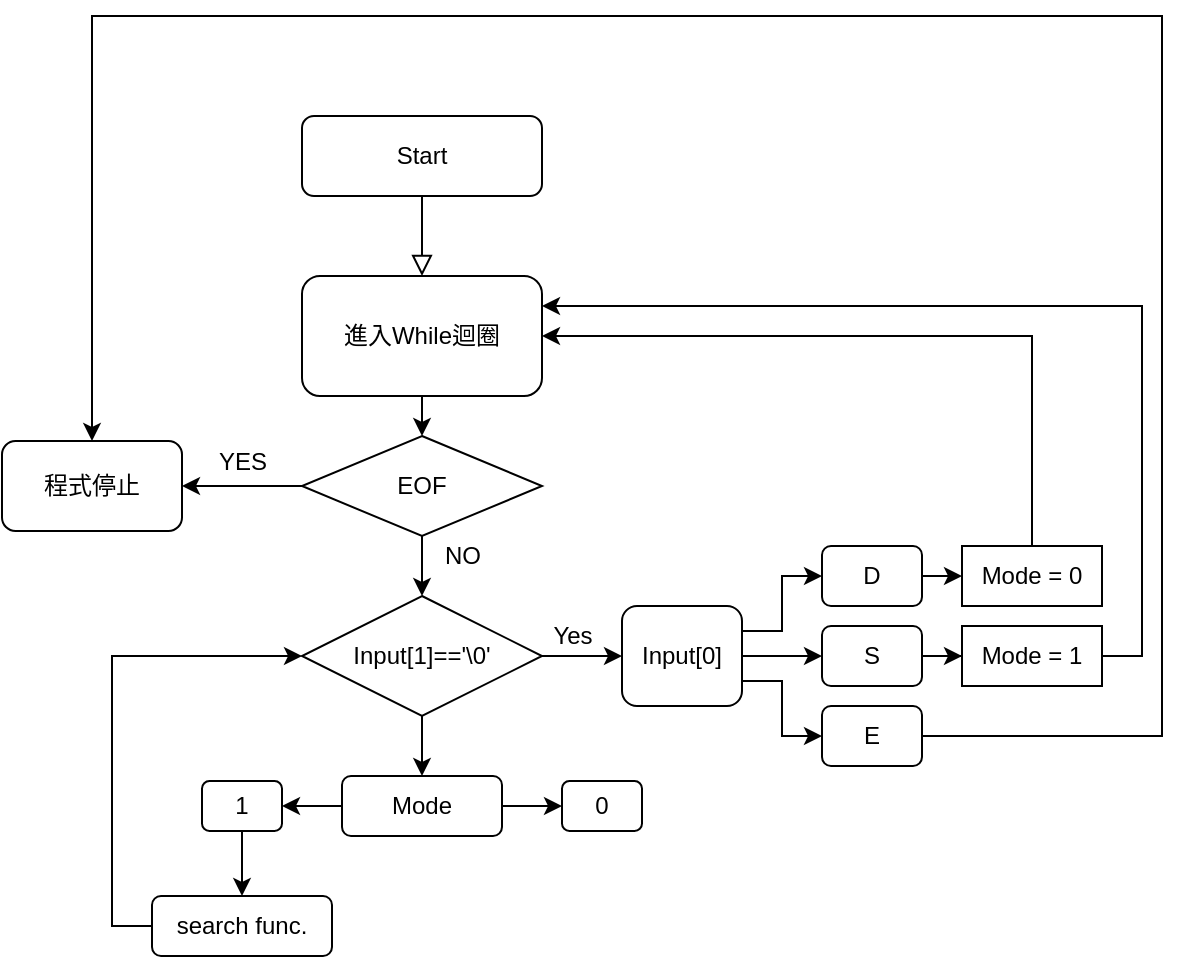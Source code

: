 <mxfile version="13.9.8" type="github">
  <diagram id="C5RBs43oDa-KdzZeNtuy" name="Page-1">
    <mxGraphModel dx="420" dy="599" grid="1" gridSize="10" guides="1" tooltips="1" connect="1" arrows="1" fold="1" page="1" pageScale="1" pageWidth="827" pageHeight="1169" math="0" shadow="0">
      <root>
        <mxCell id="WIyWlLk6GJQsqaUBKTNV-0" />
        <mxCell id="WIyWlLk6GJQsqaUBKTNV-1" parent="WIyWlLk6GJQsqaUBKTNV-0" />
        <mxCell id="WIyWlLk6GJQsqaUBKTNV-2" value="" style="rounded=0;html=1;jettySize=auto;orthogonalLoop=1;fontSize=11;endArrow=block;endFill=0;endSize=8;strokeWidth=1;shadow=0;labelBackgroundColor=none;edgeStyle=orthogonalEdgeStyle;" parent="WIyWlLk6GJQsqaUBKTNV-1" source="WIyWlLk6GJQsqaUBKTNV-3" target="YqNK6laj7t3Hm3cDyt-k-0" edge="1">
          <mxGeometry relative="1" as="geometry">
            <mxPoint x="220" y="170" as="targetPoint" />
          </mxGeometry>
        </mxCell>
        <mxCell id="WIyWlLk6GJQsqaUBKTNV-3" value="Start" style="rounded=1;whiteSpace=wrap;html=1;fontSize=12;glass=0;strokeWidth=1;shadow=0;" parent="WIyWlLk6GJQsqaUBKTNV-1" vertex="1">
          <mxGeometry x="160" y="80" width="120" height="40" as="geometry" />
        </mxCell>
        <mxCell id="YqNK6laj7t3Hm3cDyt-k-3" style="edgeStyle=orthogonalEdgeStyle;rounded=0;orthogonalLoop=1;jettySize=auto;html=1;exitX=0.5;exitY=1;exitDx=0;exitDy=0;entryX=0.5;entryY=0;entryDx=0;entryDy=0;" edge="1" parent="WIyWlLk6GJQsqaUBKTNV-1" source="YqNK6laj7t3Hm3cDyt-k-0" target="YqNK6laj7t3Hm3cDyt-k-2">
          <mxGeometry relative="1" as="geometry" />
        </mxCell>
        <mxCell id="YqNK6laj7t3Hm3cDyt-k-0" value="進入While迴圈" style="rounded=1;whiteSpace=wrap;html=1;" vertex="1" parent="WIyWlLk6GJQsqaUBKTNV-1">
          <mxGeometry x="160" y="160" width="120" height="60" as="geometry" />
        </mxCell>
        <mxCell id="YqNK6laj7t3Hm3cDyt-k-6" style="edgeStyle=orthogonalEdgeStyle;rounded=0;orthogonalLoop=1;jettySize=auto;html=1;entryX=1;entryY=0.5;entryDx=0;entryDy=0;" edge="1" parent="WIyWlLk6GJQsqaUBKTNV-1" source="YqNK6laj7t3Hm3cDyt-k-2" target="YqNK6laj7t3Hm3cDyt-k-5">
          <mxGeometry relative="1" as="geometry" />
        </mxCell>
        <mxCell id="YqNK6laj7t3Hm3cDyt-k-10" style="edgeStyle=orthogonalEdgeStyle;rounded=0;orthogonalLoop=1;jettySize=auto;html=1;entryX=0.5;entryY=0;entryDx=0;entryDy=0;" edge="1" parent="WIyWlLk6GJQsqaUBKTNV-1" source="YqNK6laj7t3Hm3cDyt-k-2" target="YqNK6laj7t3Hm3cDyt-k-9">
          <mxGeometry relative="1" as="geometry" />
        </mxCell>
        <mxCell id="YqNK6laj7t3Hm3cDyt-k-2" value="EOF" style="rhombus;whiteSpace=wrap;html=1;" vertex="1" parent="WIyWlLk6GJQsqaUBKTNV-1">
          <mxGeometry x="160" y="240" width="120" height="50" as="geometry" />
        </mxCell>
        <mxCell id="YqNK6laj7t3Hm3cDyt-k-5" value="程式停止" style="rounded=1;whiteSpace=wrap;html=1;" vertex="1" parent="WIyWlLk6GJQsqaUBKTNV-1">
          <mxGeometry x="10" y="242.5" width="90" height="45" as="geometry" />
        </mxCell>
        <mxCell id="YqNK6laj7t3Hm3cDyt-k-7" value="YES" style="text;html=1;align=center;verticalAlign=middle;resizable=0;points=[];autosize=1;" vertex="1" parent="WIyWlLk6GJQsqaUBKTNV-1">
          <mxGeometry x="110" y="242.5" width="40" height="20" as="geometry" />
        </mxCell>
        <mxCell id="YqNK6laj7t3Hm3cDyt-k-14" style="edgeStyle=orthogonalEdgeStyle;rounded=0;orthogonalLoop=1;jettySize=auto;html=1;exitX=1;exitY=0.5;exitDx=0;exitDy=0;entryX=0;entryY=0.5;entryDx=0;entryDy=0;" edge="1" parent="WIyWlLk6GJQsqaUBKTNV-1" source="YqNK6laj7t3Hm3cDyt-k-9" target="YqNK6laj7t3Hm3cDyt-k-13">
          <mxGeometry relative="1" as="geometry" />
        </mxCell>
        <mxCell id="YqNK6laj7t3Hm3cDyt-k-36" style="edgeStyle=orthogonalEdgeStyle;rounded=0;orthogonalLoop=1;jettySize=auto;html=1;exitX=0.5;exitY=1;exitDx=0;exitDy=0;entryX=0.5;entryY=0;entryDx=0;entryDy=0;" edge="1" parent="WIyWlLk6GJQsqaUBKTNV-1" source="YqNK6laj7t3Hm3cDyt-k-9" target="YqNK6laj7t3Hm3cDyt-k-35">
          <mxGeometry relative="1" as="geometry" />
        </mxCell>
        <mxCell id="YqNK6laj7t3Hm3cDyt-k-9" value="Input[1]==&#39;\0&#39;" style="rhombus;whiteSpace=wrap;html=1;" vertex="1" parent="WIyWlLk6GJQsqaUBKTNV-1">
          <mxGeometry x="160" y="320" width="120" height="60" as="geometry" />
        </mxCell>
        <mxCell id="YqNK6laj7t3Hm3cDyt-k-17" style="edgeStyle=orthogonalEdgeStyle;rounded=0;orthogonalLoop=1;jettySize=auto;html=1;exitX=1;exitY=0.25;exitDx=0;exitDy=0;" edge="1" parent="WIyWlLk6GJQsqaUBKTNV-1" source="YqNK6laj7t3Hm3cDyt-k-13" target="YqNK6laj7t3Hm3cDyt-k-16">
          <mxGeometry relative="1" as="geometry" />
        </mxCell>
        <mxCell id="YqNK6laj7t3Hm3cDyt-k-27" style="edgeStyle=orthogonalEdgeStyle;rounded=0;orthogonalLoop=1;jettySize=auto;html=1;exitX=1;exitY=0.5;exitDx=0;exitDy=0;entryX=0;entryY=0.5;entryDx=0;entryDy=0;" edge="1" parent="WIyWlLk6GJQsqaUBKTNV-1" source="YqNK6laj7t3Hm3cDyt-k-13" target="YqNK6laj7t3Hm3cDyt-k-22">
          <mxGeometry relative="1" as="geometry" />
        </mxCell>
        <mxCell id="YqNK6laj7t3Hm3cDyt-k-28" style="edgeStyle=orthogonalEdgeStyle;rounded=0;orthogonalLoop=1;jettySize=auto;html=1;exitX=1;exitY=0.75;exitDx=0;exitDy=0;entryX=0;entryY=0.5;entryDx=0;entryDy=0;" edge="1" parent="WIyWlLk6GJQsqaUBKTNV-1" source="YqNK6laj7t3Hm3cDyt-k-13" target="YqNK6laj7t3Hm3cDyt-k-23">
          <mxGeometry relative="1" as="geometry" />
        </mxCell>
        <mxCell id="YqNK6laj7t3Hm3cDyt-k-13" value="Input[0]" style="rounded=1;whiteSpace=wrap;html=1;" vertex="1" parent="WIyWlLk6GJQsqaUBKTNV-1">
          <mxGeometry x="320" y="325" width="60" height="50" as="geometry" />
        </mxCell>
        <mxCell id="YqNK6laj7t3Hm3cDyt-k-15" value="Yes" style="text;html=1;align=center;verticalAlign=middle;resizable=0;points=[];autosize=1;" vertex="1" parent="WIyWlLk6GJQsqaUBKTNV-1">
          <mxGeometry x="280" y="330" width="30" height="20" as="geometry" />
        </mxCell>
        <mxCell id="YqNK6laj7t3Hm3cDyt-k-19" style="edgeStyle=orthogonalEdgeStyle;rounded=0;orthogonalLoop=1;jettySize=auto;html=1;exitX=1;exitY=0.5;exitDx=0;exitDy=0;entryX=0;entryY=0.5;entryDx=0;entryDy=0;" edge="1" parent="WIyWlLk6GJQsqaUBKTNV-1" source="YqNK6laj7t3Hm3cDyt-k-16" target="YqNK6laj7t3Hm3cDyt-k-18">
          <mxGeometry relative="1" as="geometry">
            <mxPoint x="490" y="310" as="targetPoint" />
          </mxGeometry>
        </mxCell>
        <mxCell id="YqNK6laj7t3Hm3cDyt-k-16" value="D" style="rounded=1;whiteSpace=wrap;html=1;" vertex="1" parent="WIyWlLk6GJQsqaUBKTNV-1">
          <mxGeometry x="420" y="295" width="50" height="30" as="geometry" />
        </mxCell>
        <mxCell id="YqNK6laj7t3Hm3cDyt-k-20" style="edgeStyle=orthogonalEdgeStyle;rounded=0;orthogonalLoop=1;jettySize=auto;html=1;exitX=0.5;exitY=0;exitDx=0;exitDy=0;entryX=1;entryY=0.5;entryDx=0;entryDy=0;" edge="1" parent="WIyWlLk6GJQsqaUBKTNV-1" source="YqNK6laj7t3Hm3cDyt-k-18" target="YqNK6laj7t3Hm3cDyt-k-0">
          <mxGeometry relative="1" as="geometry" />
        </mxCell>
        <mxCell id="YqNK6laj7t3Hm3cDyt-k-18" value="Mode = 0" style="rounded=0;whiteSpace=wrap;html=1;" vertex="1" parent="WIyWlLk6GJQsqaUBKTNV-1">
          <mxGeometry x="490" y="295" width="70" height="30" as="geometry" />
        </mxCell>
        <mxCell id="YqNK6laj7t3Hm3cDyt-k-31" style="edgeStyle=orthogonalEdgeStyle;rounded=0;orthogonalLoop=1;jettySize=auto;html=1;exitX=1;exitY=0.5;exitDx=0;exitDy=0;" edge="1" parent="WIyWlLk6GJQsqaUBKTNV-1" source="YqNK6laj7t3Hm3cDyt-k-22" target="YqNK6laj7t3Hm3cDyt-k-30">
          <mxGeometry relative="1" as="geometry" />
        </mxCell>
        <mxCell id="YqNK6laj7t3Hm3cDyt-k-22" value="S" style="rounded=1;whiteSpace=wrap;html=1;" vertex="1" parent="WIyWlLk6GJQsqaUBKTNV-1">
          <mxGeometry x="420" y="335" width="50" height="30" as="geometry" />
        </mxCell>
        <mxCell id="YqNK6laj7t3Hm3cDyt-k-25" style="edgeStyle=orthogonalEdgeStyle;rounded=0;orthogonalLoop=1;jettySize=auto;html=1;exitX=1;exitY=0.5;exitDx=0;exitDy=0;entryX=0.5;entryY=0;entryDx=0;entryDy=0;" edge="1" parent="WIyWlLk6GJQsqaUBKTNV-1" source="YqNK6laj7t3Hm3cDyt-k-23" target="YqNK6laj7t3Hm3cDyt-k-5">
          <mxGeometry relative="1" as="geometry">
            <Array as="points">
              <mxPoint x="590" y="390" />
              <mxPoint x="590" y="30" />
              <mxPoint x="55" y="30" />
            </Array>
          </mxGeometry>
        </mxCell>
        <mxCell id="YqNK6laj7t3Hm3cDyt-k-23" value="E" style="rounded=1;whiteSpace=wrap;html=1;" vertex="1" parent="WIyWlLk6GJQsqaUBKTNV-1">
          <mxGeometry x="420" y="375" width="50" height="30" as="geometry" />
        </mxCell>
        <mxCell id="YqNK6laj7t3Hm3cDyt-k-32" style="edgeStyle=orthogonalEdgeStyle;rounded=0;orthogonalLoop=1;jettySize=auto;html=1;exitX=1;exitY=0.5;exitDx=0;exitDy=0;entryX=1;entryY=0.25;entryDx=0;entryDy=0;" edge="1" parent="WIyWlLk6GJQsqaUBKTNV-1" source="YqNK6laj7t3Hm3cDyt-k-30" target="YqNK6laj7t3Hm3cDyt-k-0">
          <mxGeometry relative="1" as="geometry" />
        </mxCell>
        <mxCell id="YqNK6laj7t3Hm3cDyt-k-30" value="Mode = 1" style="rounded=0;whiteSpace=wrap;html=1;" vertex="1" parent="WIyWlLk6GJQsqaUBKTNV-1">
          <mxGeometry x="490" y="335" width="70" height="30" as="geometry" />
        </mxCell>
        <mxCell id="YqNK6laj7t3Hm3cDyt-k-34" value="NO" style="text;html=1;align=center;verticalAlign=middle;resizable=0;points=[];autosize=1;" vertex="1" parent="WIyWlLk6GJQsqaUBKTNV-1">
          <mxGeometry x="225" y="290" width="30" height="20" as="geometry" />
        </mxCell>
        <mxCell id="YqNK6laj7t3Hm3cDyt-k-38" value="" style="edgeStyle=orthogonalEdgeStyle;rounded=0;orthogonalLoop=1;jettySize=auto;html=1;" edge="1" parent="WIyWlLk6GJQsqaUBKTNV-1" source="YqNK6laj7t3Hm3cDyt-k-35" target="YqNK6laj7t3Hm3cDyt-k-37">
          <mxGeometry relative="1" as="geometry" />
        </mxCell>
        <mxCell id="YqNK6laj7t3Hm3cDyt-k-41" style="edgeStyle=orthogonalEdgeStyle;rounded=0;orthogonalLoop=1;jettySize=auto;html=1;exitX=1;exitY=0.5;exitDx=0;exitDy=0;entryX=0;entryY=0.5;entryDx=0;entryDy=0;" edge="1" parent="WIyWlLk6GJQsqaUBKTNV-1" source="YqNK6laj7t3Hm3cDyt-k-35" target="YqNK6laj7t3Hm3cDyt-k-40">
          <mxGeometry relative="1" as="geometry" />
        </mxCell>
        <mxCell id="YqNK6laj7t3Hm3cDyt-k-35" value="Mode" style="rounded=1;whiteSpace=wrap;html=1;" vertex="1" parent="WIyWlLk6GJQsqaUBKTNV-1">
          <mxGeometry x="180" y="410" width="80" height="30" as="geometry" />
        </mxCell>
        <mxCell id="YqNK6laj7t3Hm3cDyt-k-48" value="" style="edgeStyle=orthogonalEdgeStyle;rounded=0;orthogonalLoop=1;jettySize=auto;html=1;" edge="1" parent="WIyWlLk6GJQsqaUBKTNV-1" source="YqNK6laj7t3Hm3cDyt-k-37" target="YqNK6laj7t3Hm3cDyt-k-46">
          <mxGeometry relative="1" as="geometry" />
        </mxCell>
        <mxCell id="YqNK6laj7t3Hm3cDyt-k-37" value="1" style="rounded=1;whiteSpace=wrap;html=1;" vertex="1" parent="WIyWlLk6GJQsqaUBKTNV-1">
          <mxGeometry x="110" y="412.5" width="40" height="25" as="geometry" />
        </mxCell>
        <mxCell id="YqNK6laj7t3Hm3cDyt-k-40" value="0" style="rounded=1;whiteSpace=wrap;html=1;" vertex="1" parent="WIyWlLk6GJQsqaUBKTNV-1">
          <mxGeometry x="290" y="412.5" width="40" height="25" as="geometry" />
        </mxCell>
        <mxCell id="YqNK6laj7t3Hm3cDyt-k-49" style="edgeStyle=orthogonalEdgeStyle;rounded=0;orthogonalLoop=1;jettySize=auto;html=1;exitX=0;exitY=0.5;exitDx=0;exitDy=0;entryX=0;entryY=0.5;entryDx=0;entryDy=0;" edge="1" parent="WIyWlLk6GJQsqaUBKTNV-1" source="YqNK6laj7t3Hm3cDyt-k-46" target="YqNK6laj7t3Hm3cDyt-k-9">
          <mxGeometry relative="1" as="geometry" />
        </mxCell>
        <mxCell id="YqNK6laj7t3Hm3cDyt-k-46" value="search func." style="rounded=1;whiteSpace=wrap;html=1;" vertex="1" parent="WIyWlLk6GJQsqaUBKTNV-1">
          <mxGeometry x="85" y="470" width="90" height="30" as="geometry" />
        </mxCell>
      </root>
    </mxGraphModel>
  </diagram>
</mxfile>
